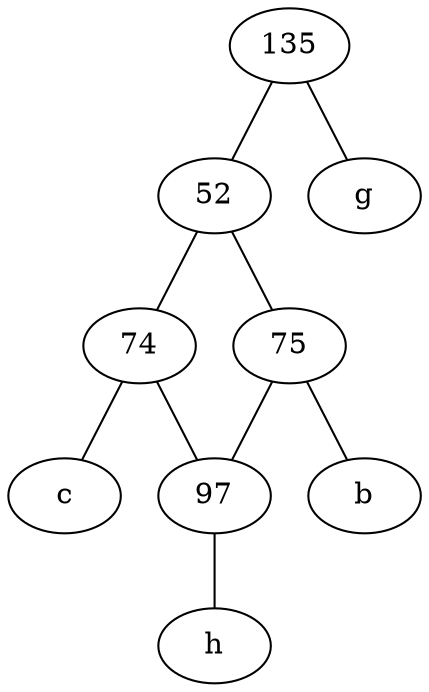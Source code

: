 graph {
	node [labelfontsize=50]
	h [pos="19.88333,75.33333!"]
	97 [pos="19.88333,75.33333!"]
	135 [pos="11.4,79.7!"]
	74 [pos="11.25,75.76667!"]
	75 [pos="19.15,77.33333!"]
	52 [pos="12.97623,77.60329!"]
	c [pos="11.25,75.76667!"]
	b [pos="19.15,77.33333!"]
	g [pos="11.4,79.7!"]
	52 -- 74
	52 -- 75
	135 -- g
	75 -- b
	75 -- 97
	135 -- 52
	74 -- 97
	74 -- c
	97 -- h
}
